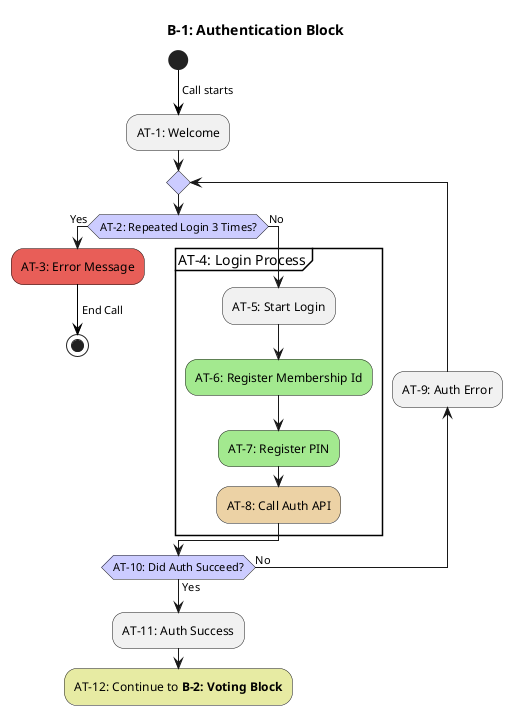 @startuml
title B-1: Authentication Block

<style>
activityDiagram {
  diamond {
    BackgroundColor #ccf
  }
}
</style>

skinparam activity {
  BackgroundColor<<Error>> #e85e58
  BackgroundColor<<ApiCall>> #ecd2a5
  BackgroundColor<<Continue>> #e7eba3
  BackgroundColor<<Question>> #e7eba3
  BackgroundColor<<UserInput>> #a3e98f
}

start
-[#black]-> Call starts;
:AT-1: Welcome;
repeat
    if (AT-2: Repeated Login 3 Times?) then (Yes)
        <<Error>>:AT-3: Error Message;
        -[#black]-> End Call;
        stop
    else (No)
        partition "AT-4: Login Process" {
            :AT-5: Start Login;
            <<UserInput>>:AT-6: Register Membership Id;
            <<UserInput>>:AT-7: Register PIN;
            <<ApiCall>>:AT-8: Call Auth API;
        }
    endif
backward :AT-9: Auth Error;
repeat while (AT-10: Did Auth Succeed?) is (No) not (Yes)

:AT-11: Auth Success;
<<Continue>>:AT-12: Continue to <b>B-2: Voting Block</b>;

@enduml